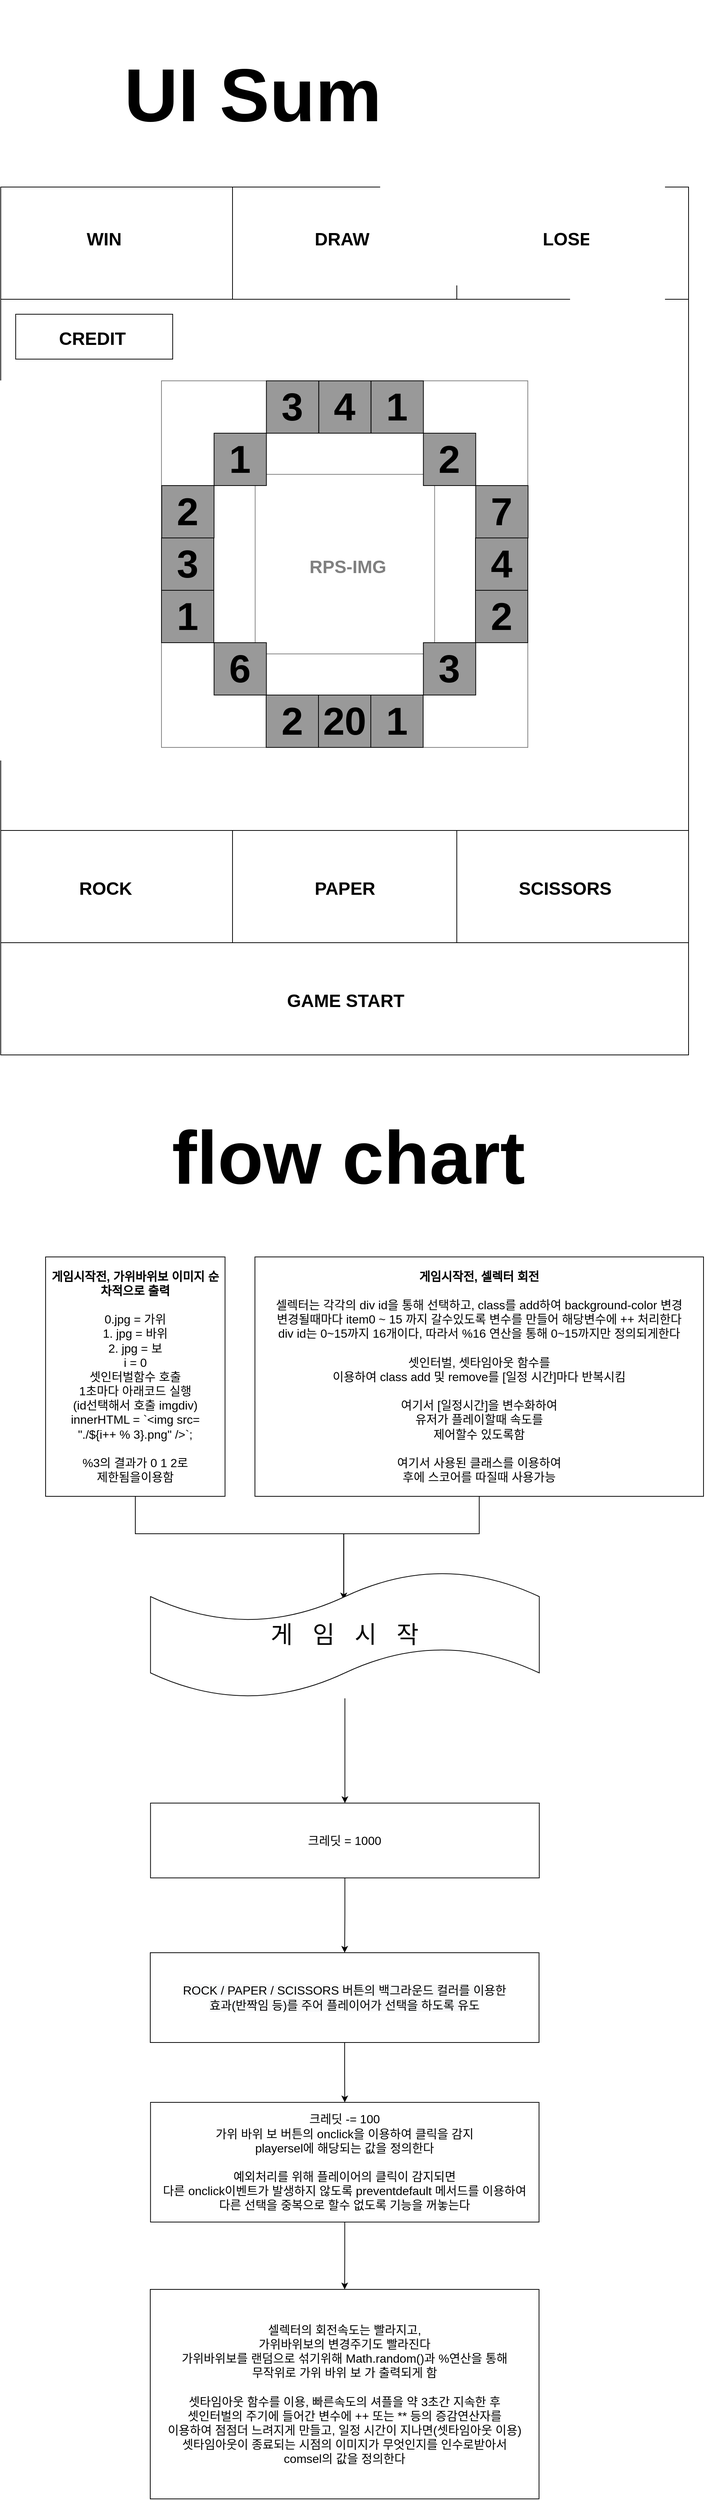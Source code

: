 <mxfile version="20.2.8" type="device"><diagram id="13PhYBw9UHAbk7rcxJqK" name="페이지-1"><mxGraphModel dx="1422" dy="1931" grid="1" gridSize="10" guides="1" tooltips="1" connect="1" arrows="1" fold="1" page="1" pageScale="1" pageWidth="827" pageHeight="1169" math="0" shadow="0"><root><mxCell id="0"/><mxCell id="1" parent="0"/><mxCell id="ICMRaKKnALdFq3ZgNXmY-1" value="" style="rounded=0;whiteSpace=wrap;html=1;" parent="1" vertex="1"><mxGeometry x="80" y="80" width="920" height="1010" as="geometry"/></mxCell><mxCell id="ICMRaKKnALdFq3ZgNXmY-3" value="" style="rounded=0;whiteSpace=wrap;html=1;" parent="1" vertex="1"><mxGeometry x="80" y="80" width="920" height="150" as="geometry"/></mxCell><mxCell id="ICMRaKKnALdFq3ZgNXmY-7" value="" style="rounded=0;whiteSpace=wrap;html=1;" parent="1" vertex="1"><mxGeometry x="390.01" y="80" width="300" height="150" as="geometry"/></mxCell><mxCell id="ICMRaKKnALdFq3ZgNXmY-8" value="&lt;h1&gt;WIN&lt;/h1&gt;" style="text;html=1;strokeColor=none;fillColor=none;spacing=5;spacingTop=-20;whiteSpace=wrap;overflow=hidden;rounded=0;" parent="1" vertex="1"><mxGeometry x="190" y="130" width="60" height="35" as="geometry"/></mxCell><mxCell id="ICMRaKKnALdFq3ZgNXmY-11" value="&lt;h1&gt;DRAW&lt;/h1&gt;" style="text;html=1;strokeColor=none;fillColor=none;spacing=5;spacingTop=-20;whiteSpace=wrap;overflow=hidden;rounded=0;" parent="1" vertex="1"><mxGeometry x="495.33" y="130" width="89.37" height="35" as="geometry"/></mxCell><mxCell id="ICMRaKKnALdFq3ZgNXmY-12" value="&lt;h1&gt;LOSE&lt;/h1&gt;" style="text;html=1;strokeColor=none;fillColor=none;spacing=5;spacingTop=-20;whiteSpace=wrap;overflow=hidden;rounded=0;" parent="1" vertex="1"><mxGeometry x="800" y="130" width="70" height="35" as="geometry"/></mxCell><mxCell id="ICMRaKKnALdFq3ZgNXmY-14" value="" style="rounded=0;whiteSpace=wrap;html=1;" parent="1" vertex="1"><mxGeometry x="80.02" y="940" width="920" height="150" as="geometry"/></mxCell><mxCell id="ICMRaKKnALdFq3ZgNXmY-15" value="" style="rounded=0;whiteSpace=wrap;html=1;" parent="1" vertex="1"><mxGeometry x="390.01" y="940" width="300" height="150" as="geometry"/></mxCell><mxCell id="ICMRaKKnALdFq3ZgNXmY-16" value="&lt;h1&gt;ROCK&lt;/h1&gt;" style="text;html=1;strokeColor=none;fillColor=none;spacing=5;spacingTop=-20;whiteSpace=wrap;overflow=hidden;rounded=0;" parent="1" vertex="1"><mxGeometry x="180" y="997.5" width="80" height="35" as="geometry"/></mxCell><mxCell id="ICMRaKKnALdFq3ZgNXmY-17" value="&lt;h1&gt;PAPER&lt;/h1&gt;" style="text;html=1;strokeColor=none;fillColor=none;spacing=5;spacingTop=-20;whiteSpace=wrap;overflow=hidden;rounded=0;" parent="1" vertex="1"><mxGeometry x="495.33" y="997.5" width="89.98" height="35" as="geometry"/></mxCell><mxCell id="ICMRaKKnALdFq3ZgNXmY-18" value="&lt;h1&gt;SCISSORS&lt;/h1&gt;" style="text;html=1;strokeColor=none;fillColor=none;spacing=5;spacingTop=-20;whiteSpace=wrap;overflow=hidden;rounded=0;" parent="1" vertex="1"><mxGeometry x="767.5" y="997.5" width="135" height="35" as="geometry"/></mxCell><mxCell id="ICMRaKKnALdFq3ZgNXmY-19" value="" style="rounded=0;whiteSpace=wrap;html=1;" parent="1" vertex="1"><mxGeometry x="80" y="1090" width="919.99" height="150" as="geometry"/></mxCell><mxCell id="ICMRaKKnALdFq3ZgNXmY-20" value="&lt;h1&gt;GAME START&lt;/h1&gt;" style="text;html=1;strokeColor=none;fillColor=none;spacing=5;spacingTop=-20;whiteSpace=wrap;overflow=hidden;rounded=0;" parent="1" vertex="1"><mxGeometry x="457.66" y="1147.5" width="164.67" height="35" as="geometry"/></mxCell><mxCell id="ICMRaKKnALdFq3ZgNXmY-21" value="" style="rounded=0;whiteSpace=wrap;html=1;" parent="1" vertex="1"><mxGeometry x="100" y="250" width="210" height="60" as="geometry"/></mxCell><mxCell id="ICMRaKKnALdFq3ZgNXmY-22" value="&lt;h1&gt;CREDIT&lt;/h1&gt;" style="text;html=1;strokeColor=none;fillColor=none;spacing=5;spacingTop=-20;whiteSpace=wrap;overflow=hidden;rounded=0;" parent="1" vertex="1"><mxGeometry x="152.5" y="262.5" width="105" height="35" as="geometry"/></mxCell><mxCell id="ICMRaKKnALdFq3ZgNXmY-23" value="" style="whiteSpace=wrap;html=1;aspect=fixed;" parent="1" vertex="1"><mxGeometry x="420.32" y="464" width="240" height="240" as="geometry"/></mxCell><mxCell id="ICMRaKKnALdFq3ZgNXmY-24" value="&lt;h1&gt;RPS-IMG&lt;/h1&gt;" style="text;html=1;strokeColor=none;fillColor=none;spacing=5;spacingTop=-20;whiteSpace=wrap;overflow=hidden;rounded=0;" parent="1" vertex="1"><mxGeometry x="487.82" y="567.51" width="122.18" height="35" as="geometry"/></mxCell><mxCell id="ICMRaKKnALdFq3ZgNXmY-83" value="" style="whiteSpace=wrap;html=1;aspect=fixed;fontSize=12;opacity=50;" parent="1" vertex="1"><mxGeometry x="294.99" y="339.0" width="490" height="490" as="geometry"/></mxCell><mxCell id="ICMRaKKnALdFq3ZgNXmY-86" value="4" style="rounded=0;whiteSpace=wrap;html=1;fontSize=52;fillColor=#999999;fontStyle=1" parent="1" vertex="1"><mxGeometry x="505.32" y="339" width="70" height="70" as="geometry"/></mxCell><mxCell id="ICMRaKKnALdFq3ZgNXmY-87" value="1" style="rounded=0;whiteSpace=wrap;html=1;fontSize=52;fillColor=#999999;fontStyle=1" parent="1" vertex="1"><mxGeometry x="575.32" y="339" width="70" height="70" as="geometry"/></mxCell><mxCell id="ICMRaKKnALdFq3ZgNXmY-90" value="3" style="rounded=0;whiteSpace=wrap;html=1;fontSize=52;fontStyle=1;fillColor=#999999;" parent="1" vertex="1"><mxGeometry x="435.32" y="339" width="70" height="70" as="geometry"/></mxCell><mxCell id="ICMRaKKnALdFq3ZgNXmY-92" value="1" style="rounded=0;whiteSpace=wrap;html=1;fontSize=52;fontStyle=1;fillColor=#999999;rotation=0;" parent="1" vertex="1"><mxGeometry x="365.32" y="409" width="70" height="70" as="geometry"/></mxCell><mxCell id="ICMRaKKnALdFq3ZgNXmY-96" value="2" style="rounded=0;whiteSpace=wrap;html=1;fontSize=52;fontStyle=1;fillColor=#999999;" parent="1" vertex="1"><mxGeometry x="645.32" y="409" width="70" height="70" as="geometry"/></mxCell><mxCell id="ICMRaKKnALdFq3ZgNXmY-98" value="2" style="rounded=0;whiteSpace=wrap;html=1;fontSize=52;fillColor=#999999;fontStyle=1" parent="1" vertex="1"><mxGeometry x="295.32" y="479" width="70" height="70" as="geometry"/></mxCell><mxCell id="ICMRaKKnALdFq3ZgNXmY-103" value="7" style="rounded=0;whiteSpace=wrap;html=1;fontSize=52;fillColor=#999999;fontStyle=1" parent="1" vertex="1"><mxGeometry x="715.32" y="479" width="70" height="70" as="geometry"/></mxCell><mxCell id="ICMRaKKnALdFq3ZgNXmY-119" value="3" style="rounded=0;whiteSpace=wrap;html=1;fontSize=52;fillColor=#999999;fontStyle=1" parent="1" vertex="1"><mxGeometry x="295.0" y="549" width="70" height="70" as="geometry"/></mxCell><mxCell id="ICMRaKKnALdFq3ZgNXmY-124" value="4" style="rounded=0;whiteSpace=wrap;html=1;fontSize=52;fillColor=#999999;fontStyle=1" parent="1" vertex="1"><mxGeometry x="715" y="549" width="70" height="70" as="geometry"/></mxCell><mxCell id="ICMRaKKnALdFq3ZgNXmY-126" value="1" style="rounded=0;whiteSpace=wrap;html=1;fontSize=52;fillColor=#999999;fontStyle=1" parent="1" vertex="1"><mxGeometry x="295.0" y="619" width="70" height="70" as="geometry"/></mxCell><mxCell id="ICMRaKKnALdFq3ZgNXmY-131" value="2" style="rounded=0;whiteSpace=wrap;html=1;fontSize=52;fillColor=#999999;fontStyle=1" parent="1" vertex="1"><mxGeometry x="715" y="619" width="70" height="70" as="geometry"/></mxCell><mxCell id="ICMRaKKnALdFq3ZgNXmY-134" value="6" style="rounded=0;whiteSpace=wrap;html=1;fontSize=52;fontStyle=1;fillColor=#999999;" parent="1" vertex="1"><mxGeometry x="365.32" y="689" width="70" height="70" as="geometry"/></mxCell><mxCell id="ICMRaKKnALdFq3ZgNXmY-137" value="3" style="rounded=0;whiteSpace=wrap;html=1;fontSize=52;fillColor=#999999;fontStyle=1" parent="1" vertex="1"><mxGeometry x="645.32" y="689" width="70" height="70" as="geometry"/></mxCell><mxCell id="ICMRaKKnALdFq3ZgNXmY-142" value="20" style="rounded=0;whiteSpace=wrap;html=1;fontSize=52;fillColor=#999999;fontStyle=1" parent="1" vertex="1"><mxGeometry x="504.99" y="759" width="70" height="70" as="geometry"/></mxCell><mxCell id="ICMRaKKnALdFq3ZgNXmY-143" value="1" style="rounded=0;whiteSpace=wrap;html=1;fontSize=52;fillColor=#999999;fontStyle=1" parent="1" vertex="1"><mxGeometry x="574.99" y="759" width="70" height="70" as="geometry"/></mxCell><mxCell id="ICMRaKKnALdFq3ZgNXmY-146" value="2" style="rounded=0;whiteSpace=wrap;html=1;fontSize=52;fontStyle=1;fillColor=#999999;" parent="1" vertex="1"><mxGeometry x="434.99" y="759" width="70" height="70" as="geometry"/></mxCell><mxCell id="ICMRaKKnALdFq3ZgNXmY-147" value="&lt;h1 style=&quot;font-size: 100px;&quot;&gt;UI Summary&lt;/h1&gt;" style="text;html=1;strokeColor=none;fillColor=none;spacing=5;spacingTop=-20;whiteSpace=wrap;overflow=hidden;rounded=0;fontSize=130;" parent="1" vertex="1"><mxGeometry x="240.32" y="-160" width="600" height="190" as="geometry"/></mxCell><mxCell id="ICMRaKKnALdFq3ZgNXmY-148" value="&lt;h1 style=&quot;font-size: 100px;&quot;&gt;flow chart&lt;/h1&gt;" style="text;html=1;strokeColor=none;fillColor=none;spacing=5;spacingTop=-20;whiteSpace=wrap;overflow=hidden;rounded=0;fontSize=130;" parent="1" vertex="1"><mxGeometry x="303.91" y="1260" width="490.01" height="180" as="geometry"/></mxCell><mxCell id="WyJ90eoS3zbWhfGvtyLf-13" style="edgeStyle=orthogonalEdgeStyle;rounded=0;orthogonalLoop=1;jettySize=auto;html=1;exitX=0.5;exitY=1;exitDx=0;exitDy=0;entryX=0.497;entryY=0.223;entryDx=0;entryDy=0;entryPerimeter=0;fontSize=32;" edge="1" parent="1" source="ICMRaKKnALdFq3ZgNXmY-153" target="WyJ90eoS3zbWhfGvtyLf-10"><mxGeometry relative="1" as="geometry"/></mxCell><mxCell id="ICMRaKKnALdFq3ZgNXmY-153" value="&lt;b&gt;게임시작전, 가위바위보 이미지 순차적으로 출력&lt;/b&gt;&lt;br&gt;&lt;br&gt;0.jpg = 가위&lt;br&gt;1. jpg = 바위&lt;br&gt;2. jpg = 보&lt;br&gt;i = 0&lt;br&gt;셋인터벌함수 호출&lt;br&gt;1초마다 아래코드 실행&lt;br&gt;(id선택해서 호출 imgdiv)&lt;br&gt;innerHTML =&amp;nbsp;&lt;span style=&quot;background-color: initial;&quot;&gt;`&amp;lt;img src=&lt;br&gt;&quot;./${&lt;/span&gt;&lt;span style=&quot;background-color: initial;&quot;&gt;i++ % 3&lt;/span&gt;&lt;span style=&quot;background-color: initial;&quot;&gt;}.png&quot; /&amp;gt;`;&lt;br&gt;&lt;/span&gt;&lt;span style=&quot;background-color: initial;&quot;&gt;&lt;br&gt;%3의 결과가 0 1 2로&lt;br&gt;제한됨을이용함&lt;br&gt;&lt;/span&gt;" style="rounded=0;whiteSpace=wrap;html=1;fontSize=16;fillColor=#FFFFFF;" parent="1" vertex="1"><mxGeometry x="140" y="1510" width="240" height="320" as="geometry"/></mxCell><mxCell id="WyJ90eoS3zbWhfGvtyLf-14" style="edgeStyle=orthogonalEdgeStyle;rounded=0;orthogonalLoop=1;jettySize=auto;html=1;exitX=0.5;exitY=1;exitDx=0;exitDy=0;entryX=0.497;entryY=0.223;entryDx=0;entryDy=0;entryPerimeter=0;fontSize=32;" edge="1" parent="1" source="WyJ90eoS3zbWhfGvtyLf-2" target="WyJ90eoS3zbWhfGvtyLf-10"><mxGeometry relative="1" as="geometry"/></mxCell><mxCell id="WyJ90eoS3zbWhfGvtyLf-2" value="&lt;b&gt;게임시작전, 셀렉터 회전&lt;/b&gt;&lt;br&gt;&lt;br&gt;&lt;span style=&quot;background-color: initial;&quot;&gt;셀렉터는 각각의 div id을 통해 선택하고, class를 add하여 background-color 변경&lt;br&gt;변경될때마다 item0 ~ 15 까지 갈수있도록 변수를 만들어 해당변수에 ++ 처리한다&lt;br&gt;div id는 0~15까지 16개이다, 따라서 %16 연산을 통해 0~15까지만 정의되게한다&lt;br&gt;&lt;br&gt;셋인터벌, 셋타임아웃 함수를&lt;br&gt;이용하여 class add 및 remove를 [일정 시간]마다 반복시킴&lt;br&gt;&lt;br&gt;여기서 [일정시간]을 변수화하여&lt;br&gt;유저가 플레이할때 속도를&lt;br&gt;제어할수 있도록함&lt;br&gt;&lt;br&gt;여기서 사용된 클래스를 이용하여&lt;br&gt;후에 스코어를 따질때 사용가능&lt;br&gt;&lt;/span&gt;" style="rounded=0;whiteSpace=wrap;html=1;fontSize=16;fillColor=#FFFFFF;" vertex="1" parent="1"><mxGeometry x="420" y="1510" width="600.01" height="320" as="geometry"/></mxCell><mxCell id="WyJ90eoS3zbWhfGvtyLf-16" value="" style="edgeStyle=orthogonalEdgeStyle;rounded=0;orthogonalLoop=1;jettySize=auto;html=1;fontSize=32;" edge="1" parent="1" source="WyJ90eoS3zbWhfGvtyLf-10" target="WyJ90eoS3zbWhfGvtyLf-15"><mxGeometry relative="1" as="geometry"/></mxCell><mxCell id="WyJ90eoS3zbWhfGvtyLf-10" value="게&amp;nbsp; &amp;nbsp;임&amp;nbsp; &amp;nbsp;시&amp;nbsp; &amp;nbsp;작" style="shape=tape;whiteSpace=wrap;html=1;fontSize=32;" vertex="1" parent="1"><mxGeometry x="280.32" y="1930" width="520.01" height="170" as="geometry"/></mxCell><mxCell id="WyJ90eoS3zbWhfGvtyLf-18" value="" style="edgeStyle=orthogonalEdgeStyle;rounded=0;orthogonalLoop=1;jettySize=auto;html=1;fontSize=16;" edge="1" parent="1" source="WyJ90eoS3zbWhfGvtyLf-15" target="WyJ90eoS3zbWhfGvtyLf-17"><mxGeometry relative="1" as="geometry"/></mxCell><mxCell id="WyJ90eoS3zbWhfGvtyLf-15" value="크레딧 = 1000&lt;br&gt;" style="whiteSpace=wrap;html=1;fontSize=16;" vertex="1" parent="1"><mxGeometry x="280.33" y="2240" width="520" height="100" as="geometry"/></mxCell><mxCell id="WyJ90eoS3zbWhfGvtyLf-23" value="" style="edgeStyle=orthogonalEdgeStyle;rounded=0;orthogonalLoop=1;jettySize=auto;html=1;fontSize=16;" edge="1" parent="1" source="WyJ90eoS3zbWhfGvtyLf-17" target="WyJ90eoS3zbWhfGvtyLf-22"><mxGeometry relative="1" as="geometry"/></mxCell><mxCell id="WyJ90eoS3zbWhfGvtyLf-17" value="&#10;&lt;br style=&quot;color: rgb(0, 0, 0); font-family: Helvetica; font-size: 16px; font-style: normal; font-variant-ligatures: normal; font-variant-caps: normal; font-weight: 400; letter-spacing: normal; orphans: 2; text-align: center; text-indent: 0px; text-transform: none; widows: 2; word-spacing: 0px; -webkit-text-stroke-width: 0px; background-color: rgb(248, 249, 250); text-decoration-thickness: initial; text-decoration-style: initial; text-decoration-color: initial;&quot;&gt;&lt;span style=&quot;color: rgb(0, 0, 0); font-family: Helvetica; font-size: 16px; font-style: normal; font-variant-ligatures: normal; font-variant-caps: normal; font-weight: 400; letter-spacing: normal; orphans: 2; text-align: center; text-indent: 0px; text-transform: none; widows: 2; word-spacing: 0px; -webkit-text-stroke-width: 0px; background-color: rgb(248, 249, 250); text-decoration-thickness: initial; text-decoration-style: initial; text-decoration-color: initial; float: none; display: inline !important;&quot;&gt;ROCK / PAPER / SCISSORS 버튼의 백그라운드 컬러를 이용한&lt;/span&gt;&lt;br style=&quot;color: rgb(0, 0, 0); font-family: Helvetica; font-size: 16px; font-style: normal; font-variant-ligatures: normal; font-variant-caps: normal; font-weight: 400; letter-spacing: normal; orphans: 2; text-align: center; text-indent: 0px; text-transform: none; widows: 2; word-spacing: 0px; -webkit-text-stroke-width: 0px; background-color: rgb(248, 249, 250); text-decoration-thickness: initial; text-decoration-style: initial; text-decoration-color: initial;&quot;&gt;&lt;span style=&quot;color: rgb(0, 0, 0); font-family: Helvetica; font-size: 16px; font-style: normal; font-variant-ligatures: normal; font-variant-caps: normal; font-weight: 400; letter-spacing: normal; orphans: 2; text-align: center; text-indent: 0px; text-transform: none; widows: 2; word-spacing: 0px; -webkit-text-stroke-width: 0px; background-color: rgb(248, 249, 250); text-decoration-thickness: initial; text-decoration-style: initial; text-decoration-color: initial; float: none; display: inline !important;&quot;&gt;효과(반짝임 등)를 주어 플레이어가 선택을 하도록 유도&lt;/span&gt;&#10;&#10;" style="whiteSpace=wrap;html=1;fontSize=16;" vertex="1" parent="1"><mxGeometry x="280" y="2440" width="520" height="120" as="geometry"/></mxCell><mxCell id="WyJ90eoS3zbWhfGvtyLf-19" value="셀렉터의 회전속도는 빨라지고,&lt;br&gt;가위바위보의 변경주기도 빨라진다&lt;br&gt;가위바위보를 랜덤으로 섞기위해 Math.random()과 %연산을 통해&lt;br&gt;무작위로 가위 바위 보 가 출력되게 함&lt;br&gt;&lt;br&gt;셋타임아웃 함수를 이용, 빠른속도의 셔플을 약 3초간 지속한 후&lt;br&gt;셋인터벌의 주기에 들어간 변수에 ++ 또는 ** 등의 증감연산자를&lt;br&gt;이용하여 점점더 느려지게 만들고, 일정 시간이 지나면(셋타임아웃 이용)&lt;br&gt;셋타임아웃이 종료되는 시점의 이미지가 무엇인지를 인수로받아서&lt;br&gt;comsel의 값을 정의한다" style="whiteSpace=wrap;html=1;fontSize=16;" vertex="1" parent="1"><mxGeometry x="279.99" y="2890" width="520" height="280" as="geometry"/></mxCell><mxCell id="WyJ90eoS3zbWhfGvtyLf-24" value="" style="edgeStyle=orthogonalEdgeStyle;rounded=0;orthogonalLoop=1;jettySize=auto;html=1;fontSize=16;" edge="1" parent="1" source="WyJ90eoS3zbWhfGvtyLf-22" target="WyJ90eoS3zbWhfGvtyLf-19"><mxGeometry relative="1" as="geometry"/></mxCell><mxCell id="WyJ90eoS3zbWhfGvtyLf-22" value="크레딧 -= 100&lt;br&gt;가위 바위 보 버튼의 onclick을 이용하여 클릭을 감지&lt;br&gt;playersel에 해당되는 값을 정의한다&lt;br&gt;&lt;br&gt;예외처리를 위해 플레이어의 클릭이 감지되면&lt;br&gt;다른 onclick이벤트가 발생하지 않도록 preventdefault 메서드를 이용하여&lt;br&gt;다른 선택을 중복으로 할수 없도록 기능을 꺼놓는다" style="rounded=0;whiteSpace=wrap;html=1;fontSize=16;" vertex="1" parent="1"><mxGeometry x="280.33" y="2640" width="519.67" height="160" as="geometry"/></mxCell></root></mxGraphModel></diagram></mxfile>